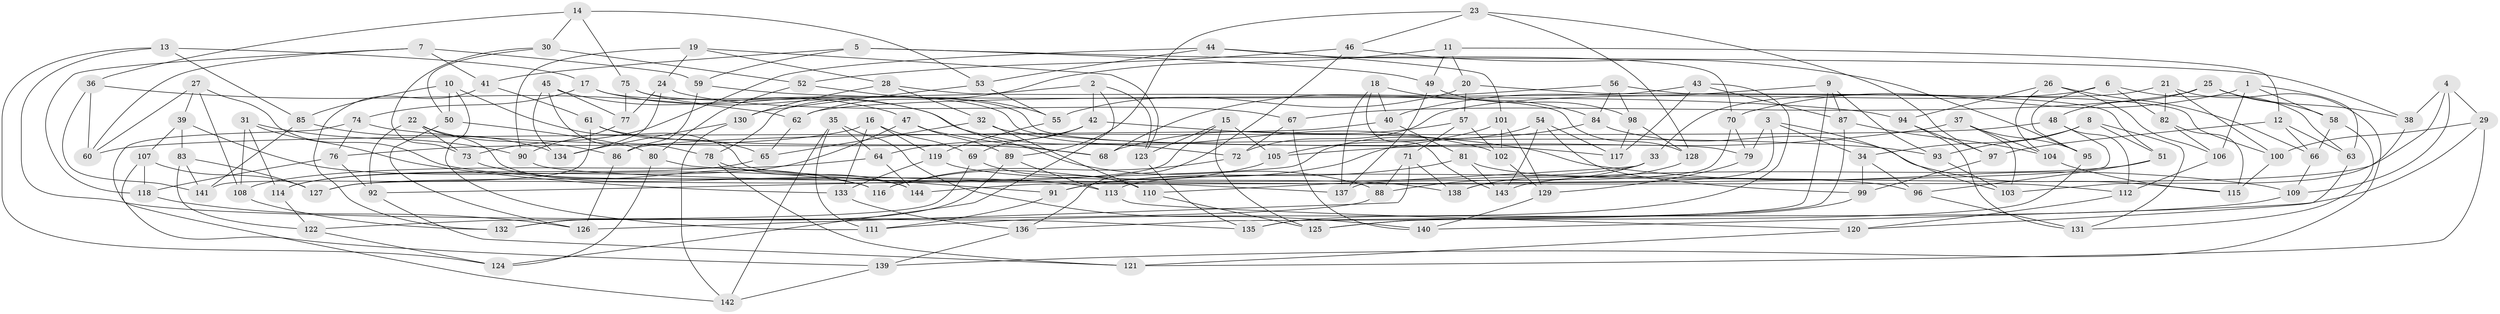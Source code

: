 // Generated by graph-tools (version 1.1) at 2025/03/03/09/25 03:03:08]
// undirected, 144 vertices, 288 edges
graph export_dot {
graph [start="1"]
  node [color=gray90,style=filled];
  1;
  2;
  3;
  4;
  5;
  6;
  7;
  8;
  9;
  10;
  11;
  12;
  13;
  14;
  15;
  16;
  17;
  18;
  19;
  20;
  21;
  22;
  23;
  24;
  25;
  26;
  27;
  28;
  29;
  30;
  31;
  32;
  33;
  34;
  35;
  36;
  37;
  38;
  39;
  40;
  41;
  42;
  43;
  44;
  45;
  46;
  47;
  48;
  49;
  50;
  51;
  52;
  53;
  54;
  55;
  56;
  57;
  58;
  59;
  60;
  61;
  62;
  63;
  64;
  65;
  66;
  67;
  68;
  69;
  70;
  71;
  72;
  73;
  74;
  75;
  76;
  77;
  78;
  79;
  80;
  81;
  82;
  83;
  84;
  85;
  86;
  87;
  88;
  89;
  90;
  91;
  92;
  93;
  94;
  95;
  96;
  97;
  98;
  99;
  100;
  101;
  102;
  103;
  104;
  105;
  106;
  107;
  108;
  109;
  110;
  111;
  112;
  113;
  114;
  115;
  116;
  117;
  118;
  119;
  120;
  121;
  122;
  123;
  124;
  125;
  126;
  127;
  128;
  129;
  130;
  131;
  132;
  133;
  134;
  135;
  136;
  137;
  138;
  139;
  140;
  141;
  142;
  143;
  144;
  1 -- 58;
  1 -- 63;
  1 -- 70;
  1 -- 106;
  2 -- 42;
  2 -- 124;
  2 -- 78;
  2 -- 123;
  3 -- 103;
  3 -- 138;
  3 -- 34;
  3 -- 79;
  4 -- 113;
  4 -- 38;
  4 -- 109;
  4 -- 29;
  5 -- 38;
  5 -- 59;
  5 -- 41;
  5 -- 49;
  6 -- 82;
  6 -- 63;
  6 -- 95;
  6 -- 72;
  7 -- 118;
  7 -- 59;
  7 -- 41;
  7 -- 60;
  8 -- 131;
  8 -- 93;
  8 -- 34;
  8 -- 51;
  9 -- 93;
  9 -- 40;
  9 -- 136;
  9 -- 87;
  10 -- 50;
  10 -- 111;
  10 -- 112;
  10 -- 85;
  11 -- 12;
  11 -- 49;
  11 -- 20;
  11 -- 62;
  12 -- 63;
  12 -- 66;
  12 -- 97;
  13 -- 135;
  13 -- 85;
  13 -- 17;
  13 -- 124;
  14 -- 53;
  14 -- 36;
  14 -- 75;
  14 -- 30;
  15 -- 125;
  15 -- 123;
  15 -- 127;
  15 -- 105;
  16 -- 69;
  16 -- 76;
  16 -- 119;
  16 -- 133;
  17 -- 72;
  17 -- 74;
  17 -- 117;
  18 -- 84;
  18 -- 137;
  18 -- 143;
  18 -- 40;
  19 -- 28;
  19 -- 24;
  19 -- 123;
  19 -- 90;
  20 -- 57;
  20 -- 55;
  20 -- 51;
  21 -- 139;
  21 -- 100;
  21 -- 33;
  21 -- 82;
  22 -- 86;
  22 -- 92;
  22 -- 73;
  22 -- 144;
  23 -- 46;
  23 -- 97;
  23 -- 89;
  23 -- 128;
  24 -- 67;
  24 -- 77;
  24 -- 134;
  25 -- 67;
  25 -- 58;
  25 -- 38;
  25 -- 48;
  26 -- 104;
  26 -- 66;
  26 -- 94;
  26 -- 106;
  27 -- 60;
  27 -- 113;
  27 -- 39;
  27 -- 108;
  28 -- 32;
  28 -- 130;
  28 -- 128;
  29 -- 121;
  29 -- 140;
  29 -- 100;
  30 -- 73;
  30 -- 52;
  30 -- 50;
  31 -- 108;
  31 -- 133;
  31 -- 114;
  31 -- 90;
  32 -- 110;
  32 -- 102;
  32 -- 65;
  33 -- 110;
  33 -- 88;
  33 -- 127;
  34 -- 99;
  34 -- 96;
  35 -- 140;
  35 -- 111;
  35 -- 142;
  35 -- 64;
  36 -- 141;
  36 -- 62;
  36 -- 60;
  37 -- 105;
  37 -- 103;
  37 -- 104;
  37 -- 95;
  38 -- 103;
  39 -- 107;
  39 -- 116;
  39 -- 83;
  40 -- 81;
  40 -- 86;
  41 -- 132;
  41 -- 61;
  42 -- 69;
  42 -- 109;
  42 -- 64;
  43 -- 111;
  43 -- 62;
  43 -- 117;
  43 -- 87;
  44 -- 73;
  44 -- 53;
  44 -- 101;
  44 -- 70;
  45 -- 47;
  45 -- 134;
  45 -- 77;
  45 -- 78;
  46 -- 52;
  46 -- 95;
  46 -- 136;
  47 -- 68;
  47 -- 89;
  47 -- 114;
  48 -- 112;
  48 -- 60;
  48 -- 144;
  49 -- 137;
  49 -- 98;
  50 -- 126;
  50 -- 80;
  51 -- 96;
  51 -- 143;
  52 -- 80;
  52 -- 55;
  53 -- 130;
  53 -- 55;
  54 -- 143;
  54 -- 92;
  54 -- 99;
  54 -- 117;
  55 -- 119;
  56 -- 84;
  56 -- 100;
  56 -- 98;
  56 -- 68;
  57 -- 71;
  57 -- 68;
  57 -- 102;
  58 -- 131;
  58 -- 66;
  59 -- 86;
  59 -- 94;
  61 -- 65;
  61 -- 141;
  61 -- 68;
  62 -- 65;
  63 -- 120;
  64 -- 108;
  64 -- 144;
  65 -- 114;
  66 -- 109;
  67 -- 140;
  67 -- 72;
  69 -- 132;
  69 -- 110;
  70 -- 137;
  70 -- 79;
  71 -- 88;
  71 -- 126;
  71 -- 138;
  72 -- 116;
  73 -- 116;
  74 -- 139;
  74 -- 76;
  74 -- 93;
  75 -- 79;
  75 -- 77;
  75 -- 88;
  76 -- 92;
  76 -- 118;
  77 -- 90;
  78 -- 121;
  78 -- 144;
  79 -- 129;
  80 -- 91;
  80 -- 124;
  81 -- 96;
  81 -- 91;
  81 -- 143;
  82 -- 115;
  82 -- 106;
  83 -- 122;
  83 -- 141;
  83 -- 127;
  84 -- 91;
  84 -- 115;
  85 -- 134;
  85 -- 141;
  86 -- 126;
  87 -- 135;
  87 -- 104;
  88 -- 122;
  89 -- 113;
  89 -- 132;
  90 -- 137;
  91 -- 111;
  92 -- 121;
  93 -- 103;
  94 -- 131;
  94 -- 97;
  95 -- 125;
  96 -- 131;
  97 -- 99;
  98 -- 128;
  98 -- 117;
  99 -- 135;
  100 -- 115;
  101 -- 105;
  101 -- 102;
  101 -- 129;
  102 -- 129;
  104 -- 115;
  105 -- 116;
  106 -- 112;
  107 -- 127;
  107 -- 118;
  107 -- 142;
  108 -- 132;
  109 -- 125;
  110 -- 125;
  112 -- 120;
  113 -- 120;
  114 -- 122;
  118 -- 126;
  119 -- 138;
  119 -- 133;
  120 -- 121;
  122 -- 124;
  123 -- 135;
  128 -- 138;
  129 -- 140;
  130 -- 142;
  130 -- 134;
  133 -- 136;
  136 -- 139;
  139 -- 142;
}
